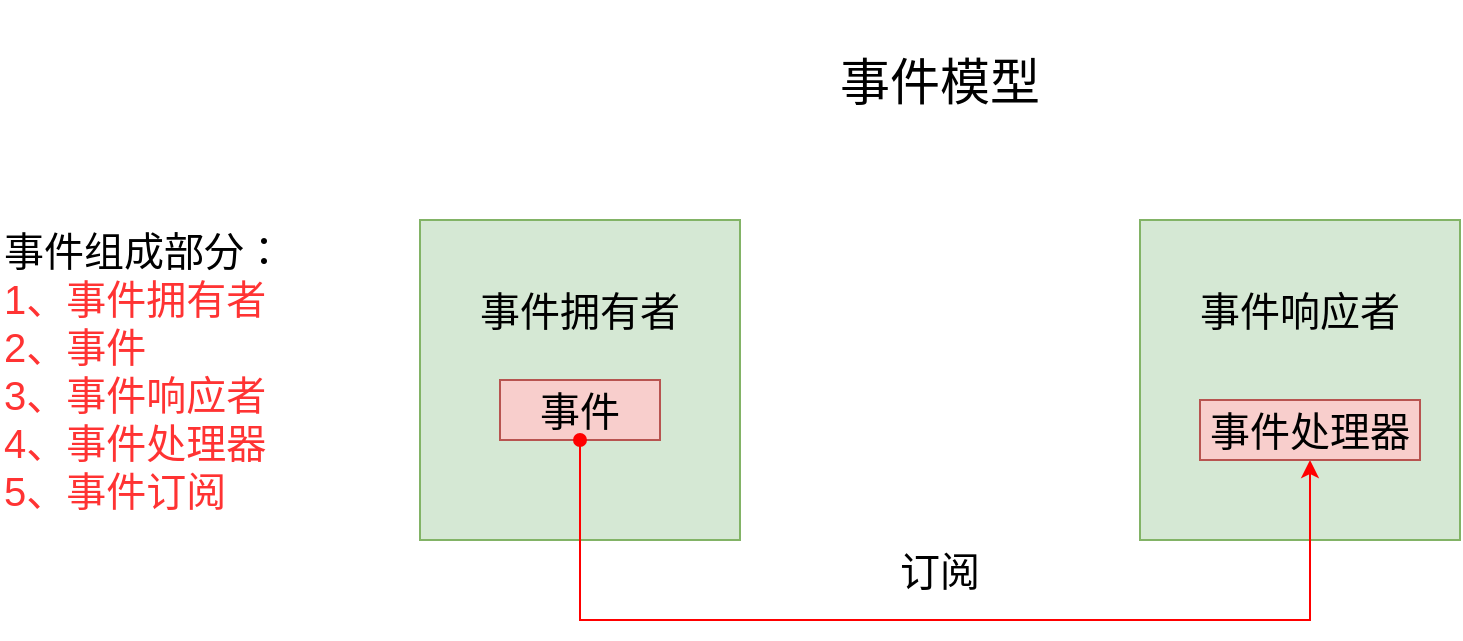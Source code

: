 <mxfile version="20.8.23" type="device"><diagram name="Page-1" id="6LauP-oXW7mw-T_YmFcv"><mxGraphModel dx="934" dy="515" grid="1" gridSize="10" guides="1" tooltips="1" connect="1" arrows="1" fold="1" page="1" pageScale="1" pageWidth="850" pageHeight="1100" math="0" shadow="0"><root><mxCell id="0"/><mxCell id="1" parent="0"/><mxCell id="VsRXAAvKHbMAC2mrexxQ-2" value="" style="rounded=0;whiteSpace=wrap;html=1;fillColor=#d5e8d4;strokeColor=#82b366;" vertex="1" parent="1"><mxGeometry x="220" y="450" width="160" height="160" as="geometry"/></mxCell><mxCell id="VsRXAAvKHbMAC2mrexxQ-3" value="&lt;font style=&quot;font-size: 20px;&quot;&gt;事件&lt;/font&gt;" style="rounded=0;whiteSpace=wrap;html=1;fillColor=#f8cecc;strokeColor=#b85450;" vertex="1" parent="1"><mxGeometry x="260" y="530" width="80" height="30" as="geometry"/></mxCell><mxCell id="VsRXAAvKHbMAC2mrexxQ-14" value="&lt;font style=&quot;font-size: 25px;&quot;&gt;事件模型&lt;/font&gt;" style="text;html=1;strokeColor=none;fillColor=none;align=center;verticalAlign=middle;whiteSpace=wrap;rounded=0;" vertex="1" parent="1"><mxGeometry x="380" y="340" width="200" height="80" as="geometry"/></mxCell><mxCell id="VsRXAAvKHbMAC2mrexxQ-16" value="事件拥有者" style="text;html=1;strokeColor=none;fillColor=none;align=center;verticalAlign=middle;whiteSpace=wrap;rounded=0;fontSize=20;" vertex="1" parent="1"><mxGeometry x="240" y="480" width="120" height="30" as="geometry"/></mxCell><mxCell id="VsRXAAvKHbMAC2mrexxQ-17" value="" style="rounded=0;whiteSpace=wrap;html=1;fillColor=#d5e8d4;strokeColor=#82b366;" vertex="1" parent="1"><mxGeometry x="580" y="450" width="160" height="160" as="geometry"/></mxCell><mxCell id="VsRXAAvKHbMAC2mrexxQ-36" style="edgeStyle=orthogonalEdgeStyle;rounded=0;orthogonalLoop=1;jettySize=auto;html=1;exitX=0.5;exitY=1;exitDx=0;exitDy=0;entryX=0.5;entryY=1;entryDx=0;entryDy=0;strokeColor=#FF0000;fontSize=20;endArrow=oval;endFill=1;startArrow=classic;startFill=1;" edge="1" parent="1" source="VsRXAAvKHbMAC2mrexxQ-18" target="VsRXAAvKHbMAC2mrexxQ-3"><mxGeometry relative="1" as="geometry"><Array as="points"><mxPoint x="665" y="650"/><mxPoint x="300" y="650"/></Array></mxGeometry></mxCell><mxCell id="VsRXAAvKHbMAC2mrexxQ-18" value="&lt;font style=&quot;font-size: 20px;&quot;&gt;事件处理器&lt;/font&gt;" style="rounded=0;whiteSpace=wrap;html=1;fillColor=#f8cecc;strokeColor=#b85450;" vertex="1" parent="1"><mxGeometry x="610" y="540" width="110" height="30" as="geometry"/></mxCell><mxCell id="VsRXAAvKHbMAC2mrexxQ-19" value="事件响应者" style="text;html=1;strokeColor=none;fillColor=none;align=center;verticalAlign=middle;whiteSpace=wrap;rounded=0;fontSize=20;" vertex="1" parent="1"><mxGeometry x="600" y="480" width="120" height="30" as="geometry"/></mxCell><mxCell id="VsRXAAvKHbMAC2mrexxQ-21" value="订阅&lt;br&gt;" style="text;html=1;strokeColor=none;fillColor=none;align=center;verticalAlign=middle;whiteSpace=wrap;rounded=0;fontSize=20;" vertex="1" parent="1"><mxGeometry x="440" y="610" width="80" height="30" as="geometry"/></mxCell><mxCell id="VsRXAAvKHbMAC2mrexxQ-39" value="&lt;div style=&quot;&quot;&gt;&lt;span style=&quot;background-color: initial;&quot;&gt;事件组成部分：&lt;/span&gt;&lt;/div&gt;&lt;div style=&quot;&quot;&gt;&lt;span style=&quot;background-color: initial;&quot;&gt;&lt;font color=&quot;#ff3333&quot;&gt;1、事件拥有者&lt;/font&gt;&lt;/span&gt;&lt;/div&gt;&lt;div style=&quot;&quot;&gt;&lt;span style=&quot;background-color: initial;&quot;&gt;&lt;font color=&quot;#ff3333&quot;&gt;2、事件&lt;/font&gt;&lt;/span&gt;&lt;/div&gt;&lt;div style=&quot;&quot;&gt;&lt;span style=&quot;background-color: initial;&quot;&gt;&lt;font color=&quot;#ff3333&quot;&gt;3、事件响应者&lt;/font&gt;&lt;/span&gt;&lt;/div&gt;&lt;div style=&quot;&quot;&gt;&lt;span style=&quot;background-color: initial;&quot;&gt;&lt;font color=&quot;#ff3333&quot;&gt;4、事件处理器&lt;/font&gt;&lt;/span&gt;&lt;/div&gt;&lt;div style=&quot;&quot;&gt;&lt;span style=&quot;background-color: initial;&quot;&gt;&lt;font color=&quot;#ff3333&quot;&gt;5、事件订阅&lt;/font&gt;&lt;/span&gt;&lt;/div&gt;" style="text;html=1;strokeColor=none;fillColor=none;align=left;verticalAlign=middle;whiteSpace=wrap;rounded=0;fontSize=20;" vertex="1" parent="1"><mxGeometry x="10" y="450" width="180" height="150" as="geometry"/></mxCell></root></mxGraphModel></diagram></mxfile>